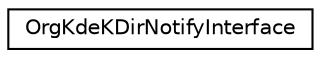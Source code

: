 digraph "Graphical Class Hierarchy"
{
  edge [fontname="Helvetica",fontsize="10",labelfontname="Helvetica",labelfontsize="10"];
  node [fontname="Helvetica",fontsize="10",shape=record];
  rankdir="LR";
  Node0 [label="OrgKdeKDirNotifyInterface",height=0.2,width=0.4,color="black", fillcolor="white", style="filled",URL="$classOrgKdeKDirNotifyInterface.html",tooltip="Proxy class for interface org.kde.KDirNotify. "];
}
